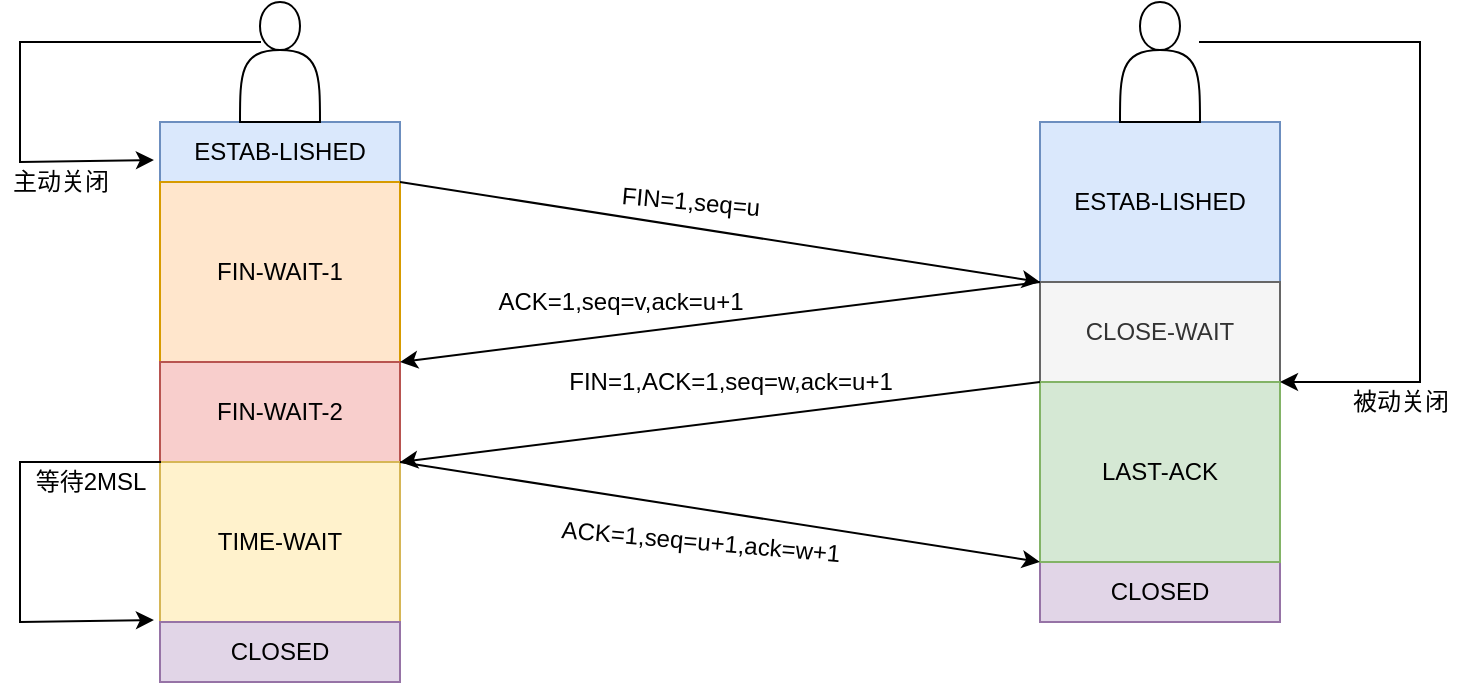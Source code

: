 <mxfile version="16.6.4" type="device"><diagram id="JT_ejXOhUrwriRpETNYH" name="Page-1"><mxGraphModel dx="1426" dy="707" grid="1" gridSize="10" guides="1" tooltips="1" connect="1" arrows="1" fold="1" page="1" pageScale="1" pageWidth="827" pageHeight="1169" math="0" shadow="0"><root><mxCell id="0"/><mxCell id="1" parent="0"/><mxCell id="cekRrXx-HGvPIscgRSxk-1" value="ESTAB-LISHED" style="rounded=0;whiteSpace=wrap;html=1;fillColor=#dae8fc;strokeColor=#6c8ebf;" vertex="1" parent="1"><mxGeometry x="160" y="110" width="120" height="30" as="geometry"/></mxCell><mxCell id="cekRrXx-HGvPIscgRSxk-3" value="FIN-WAIT-1" style="rounded=0;whiteSpace=wrap;html=1;fillColor=#ffe6cc;strokeColor=#d79b00;" vertex="1" parent="1"><mxGeometry x="160" y="140" width="120" height="90" as="geometry"/></mxCell><mxCell id="cekRrXx-HGvPIscgRSxk-4" value="FIN-WAIT-2" style="rounded=0;whiteSpace=wrap;html=1;fillColor=#f8cecc;strokeColor=#b85450;" vertex="1" parent="1"><mxGeometry x="160" y="230" width="120" height="50" as="geometry"/></mxCell><mxCell id="cekRrXx-HGvPIscgRSxk-5" value="TIME-WAIT" style="rounded=0;whiteSpace=wrap;html=1;fillColor=#fff2cc;strokeColor=#d6b656;" vertex="1" parent="1"><mxGeometry x="160" y="280" width="120" height="80" as="geometry"/></mxCell><mxCell id="cekRrXx-HGvPIscgRSxk-6" value="CLOSED" style="rounded=0;whiteSpace=wrap;html=1;fillColor=#e1d5e7;strokeColor=#9673a6;" vertex="1" parent="1"><mxGeometry x="160" y="360" width="120" height="30" as="geometry"/></mxCell><mxCell id="cekRrXx-HGvPIscgRSxk-7" value="" style="shape=actor;whiteSpace=wrap;html=1;" vertex="1" parent="1"><mxGeometry x="200" y="50" width="40" height="60" as="geometry"/></mxCell><mxCell id="cekRrXx-HGvPIscgRSxk-8" value="&lt;font face=&quot;helvetica&quot;&gt;ESTAB-LISHED&lt;/font&gt;" style="rounded=0;whiteSpace=wrap;html=1;fillColor=#dae8fc;strokeColor=#6c8ebf;" vertex="1" parent="1"><mxGeometry x="600" y="110" width="120" height="80" as="geometry"/></mxCell><mxCell id="cekRrXx-HGvPIscgRSxk-12" value="CLOSED" style="rounded=0;whiteSpace=wrap;html=1;fillColor=#e1d5e7;strokeColor=#9673a6;" vertex="1" parent="1"><mxGeometry x="600" y="330" width="120" height="30" as="geometry"/></mxCell><mxCell id="cekRrXx-HGvPIscgRSxk-14" value="" style="shape=actor;whiteSpace=wrap;html=1;" vertex="1" parent="1"><mxGeometry x="640" y="50" width="40" height="60" as="geometry"/></mxCell><mxCell id="cekRrXx-HGvPIscgRSxk-15" value="CLOSE-WAIT" style="rounded=0;whiteSpace=wrap;html=1;fillColor=#f5f5f5;fontColor=#333333;strokeColor=#666666;" vertex="1" parent="1"><mxGeometry x="600" y="190" width="120" height="50" as="geometry"/></mxCell><mxCell id="cekRrXx-HGvPIscgRSxk-16" value="LAST-ACK" style="rounded=0;whiteSpace=wrap;html=1;fillColor=#d5e8d4;strokeColor=#82b366;" vertex="1" parent="1"><mxGeometry x="600" y="240" width="120" height="90" as="geometry"/></mxCell><mxCell id="cekRrXx-HGvPIscgRSxk-17" value="" style="endArrow=classic;html=1;rounded=0;exitX=1;exitY=1;exitDx=0;exitDy=0;entryX=0;entryY=0;entryDx=0;entryDy=0;" edge="1" parent="1" source="cekRrXx-HGvPIscgRSxk-1" target="cekRrXx-HGvPIscgRSxk-15"><mxGeometry width="50" height="50" relative="1" as="geometry"><mxPoint x="390" y="390" as="sourcePoint"/><mxPoint x="440" y="340" as="targetPoint"/></mxGeometry></mxCell><mxCell id="cekRrXx-HGvPIscgRSxk-18" value="" style="endArrow=classic;html=1;rounded=0;exitX=1;exitY=1;exitDx=0;exitDy=0;entryX=0;entryY=0;entryDx=0;entryDy=0;" edge="1" parent="1"><mxGeometry width="50" height="50" relative="1" as="geometry"><mxPoint x="280" y="280" as="sourcePoint"/><mxPoint x="600" y="330" as="targetPoint"/></mxGeometry></mxCell><mxCell id="cekRrXx-HGvPIscgRSxk-19" value="" style="endArrow=classic;html=1;rounded=0;exitX=1;exitY=1;exitDx=0;exitDy=0;entryX=1;entryY=0;entryDx=0;entryDy=0;" edge="1" parent="1" target="cekRrXx-HGvPIscgRSxk-4"><mxGeometry width="50" height="50" relative="1" as="geometry"><mxPoint x="600" y="190" as="sourcePoint"/><mxPoint x="400" y="200" as="targetPoint"/></mxGeometry></mxCell><mxCell id="cekRrXx-HGvPIscgRSxk-20" value="" style="endArrow=classic;html=1;rounded=0;exitX=1;exitY=1;exitDx=0;exitDy=0;entryX=1;entryY=0;entryDx=0;entryDy=0;" edge="1" parent="1"><mxGeometry width="50" height="50" relative="1" as="geometry"><mxPoint x="600" y="240" as="sourcePoint"/><mxPoint x="280" y="280" as="targetPoint"/></mxGeometry></mxCell><mxCell id="cekRrXx-HGvPIscgRSxk-21" value="" style="shape=partialRectangle;whiteSpace=wrap;html=1;bottom=0;right=0;fillColor=none;" vertex="1" parent="1"><mxGeometry x="90" y="70" width="120" height="60" as="geometry"/></mxCell><mxCell id="cekRrXx-HGvPIscgRSxk-22" value="" style="endArrow=classic;html=1;rounded=0;entryX=0.558;entryY=0.983;entryDx=0;entryDy=0;entryPerimeter=0;" edge="1" parent="1" target="cekRrXx-HGvPIscgRSxk-21"><mxGeometry width="50" height="50" relative="1" as="geometry"><mxPoint x="90" y="130" as="sourcePoint"/><mxPoint x="140" y="130" as="targetPoint"/></mxGeometry></mxCell><mxCell id="cekRrXx-HGvPIscgRSxk-23" value="" style="shape=partialRectangle;whiteSpace=wrap;html=1;bottom=0;right=0;fillColor=none;direction=south;" vertex="1" parent="1"><mxGeometry x="680" y="70" width="110" height="170" as="geometry"/></mxCell><mxCell id="cekRrXx-HGvPIscgRSxk-26" value="" style="endArrow=classic;html=1;rounded=0;" edge="1" parent="1"><mxGeometry width="50" height="50" relative="1" as="geometry"><mxPoint x="790" y="240" as="sourcePoint"/><mxPoint x="720" y="240" as="targetPoint"/></mxGeometry></mxCell><mxCell id="cekRrXx-HGvPIscgRSxk-30" value="主动关闭" style="text;html=1;align=center;verticalAlign=middle;resizable=0;points=[];autosize=1;strokeColor=none;fillColor=none;" vertex="1" parent="1"><mxGeometry x="80" y="130" width="60" height="20" as="geometry"/></mxCell><mxCell id="cekRrXx-HGvPIscgRSxk-32" value="被动关闭" style="text;html=1;align=center;verticalAlign=middle;resizable=0;points=[];autosize=1;strokeColor=none;fillColor=none;" vertex="1" parent="1"><mxGeometry x="750" y="240" width="60" height="20" as="geometry"/></mxCell><mxCell id="cekRrXx-HGvPIscgRSxk-33" value="" style="shape=partialRectangle;whiteSpace=wrap;html=1;bottom=0;right=0;fillColor=none;" vertex="1" parent="1"><mxGeometry x="90" y="280" width="70" height="80" as="geometry"/></mxCell><mxCell id="cekRrXx-HGvPIscgRSxk-34" value="" style="endArrow=classic;html=1;rounded=0;entryX=0.558;entryY=0.983;entryDx=0;entryDy=0;entryPerimeter=0;" edge="1" parent="1"><mxGeometry width="50" height="50" relative="1" as="geometry"><mxPoint x="90" y="360" as="sourcePoint"/><mxPoint x="156.96" y="358.98" as="targetPoint"/></mxGeometry></mxCell><mxCell id="cekRrXx-HGvPIscgRSxk-35" value="等待2MSL" style="text;html=1;align=center;verticalAlign=middle;resizable=0;points=[];autosize=1;strokeColor=none;fillColor=none;" vertex="1" parent="1"><mxGeometry x="90" y="280" width="70" height="20" as="geometry"/></mxCell><mxCell id="cekRrXx-HGvPIscgRSxk-36" value="FIN=1,seq=u" style="text;html=1;align=center;verticalAlign=middle;resizable=0;points=[];autosize=1;strokeColor=none;fillColor=none;rotation=5;" vertex="1" parent="1"><mxGeometry x="380" y="140" width="90" height="20" as="geometry"/></mxCell><mxCell id="cekRrXx-HGvPIscgRSxk-37" value="ACK=1,seq=v,ack=u+1" style="text;html=1;align=center;verticalAlign=middle;resizable=0;points=[];autosize=1;strokeColor=none;fillColor=none;rotation=0;" vertex="1" parent="1"><mxGeometry x="320" y="190" width="140" height="20" as="geometry"/></mxCell><mxCell id="cekRrXx-HGvPIscgRSxk-38" value="FIN=1,ACK=1,seq=w,ack=u+1" style="text;html=1;align=center;verticalAlign=middle;resizable=0;points=[];autosize=1;strokeColor=none;fillColor=none;rotation=0;" vertex="1" parent="1"><mxGeometry x="355" y="230" width="180" height="20" as="geometry"/></mxCell><mxCell id="cekRrXx-HGvPIscgRSxk-39" value="ACK=1,seq=u+1,ack=w+1" style="text;html=1;align=center;verticalAlign=middle;resizable=0;points=[];autosize=1;strokeColor=none;fillColor=none;rotation=5;" vertex="1" parent="1"><mxGeometry x="350" y="310" width="160" height="20" as="geometry"/></mxCell></root></mxGraphModel></diagram></mxfile>